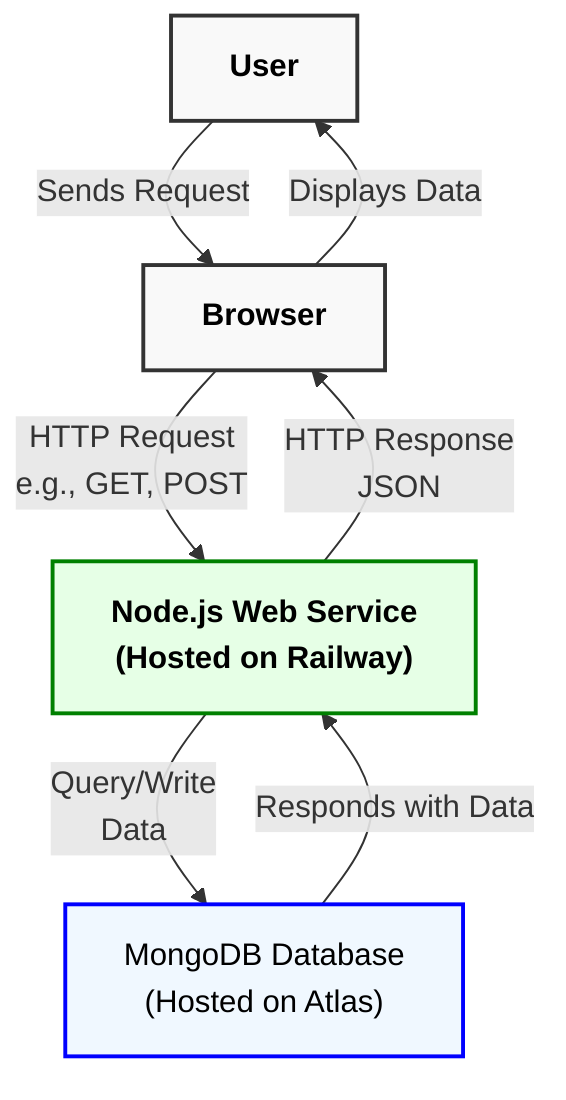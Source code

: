 flowchart TD
    User["User"]:::actor
    Browser["Browser"]:::actor
    NodeService["Node.js Web Service<br>(Hosted on Railway)"]:::service
    MongoDB["MongoDB Database<br>(Hosted on Atlas)"]:::database

    User -->|Sends Request| Browser
    Browser -->|HTTP Request<br>e.g., GET, POST| NodeService
    NodeService -->|Query/Write<br>Data| MongoDB
    MongoDB -->|Responds with Data| NodeService
    NodeService -->|HTTP Response<br>JSON| Browser
    Browser -->|Displays Data| User

    classDef actor fill:#f9f9f9,stroke:#333,stroke-width:2px,color:#000,font-weight:bold;
    classDef service fill:#e6ffe6,stroke:#008000,stroke-width:2px,color:#000,font-weight:bold;
    classDef database fill:#f0f8ff,stroke:#0000ff,stroke-width:2px,color:#000,font-weight:normal;
